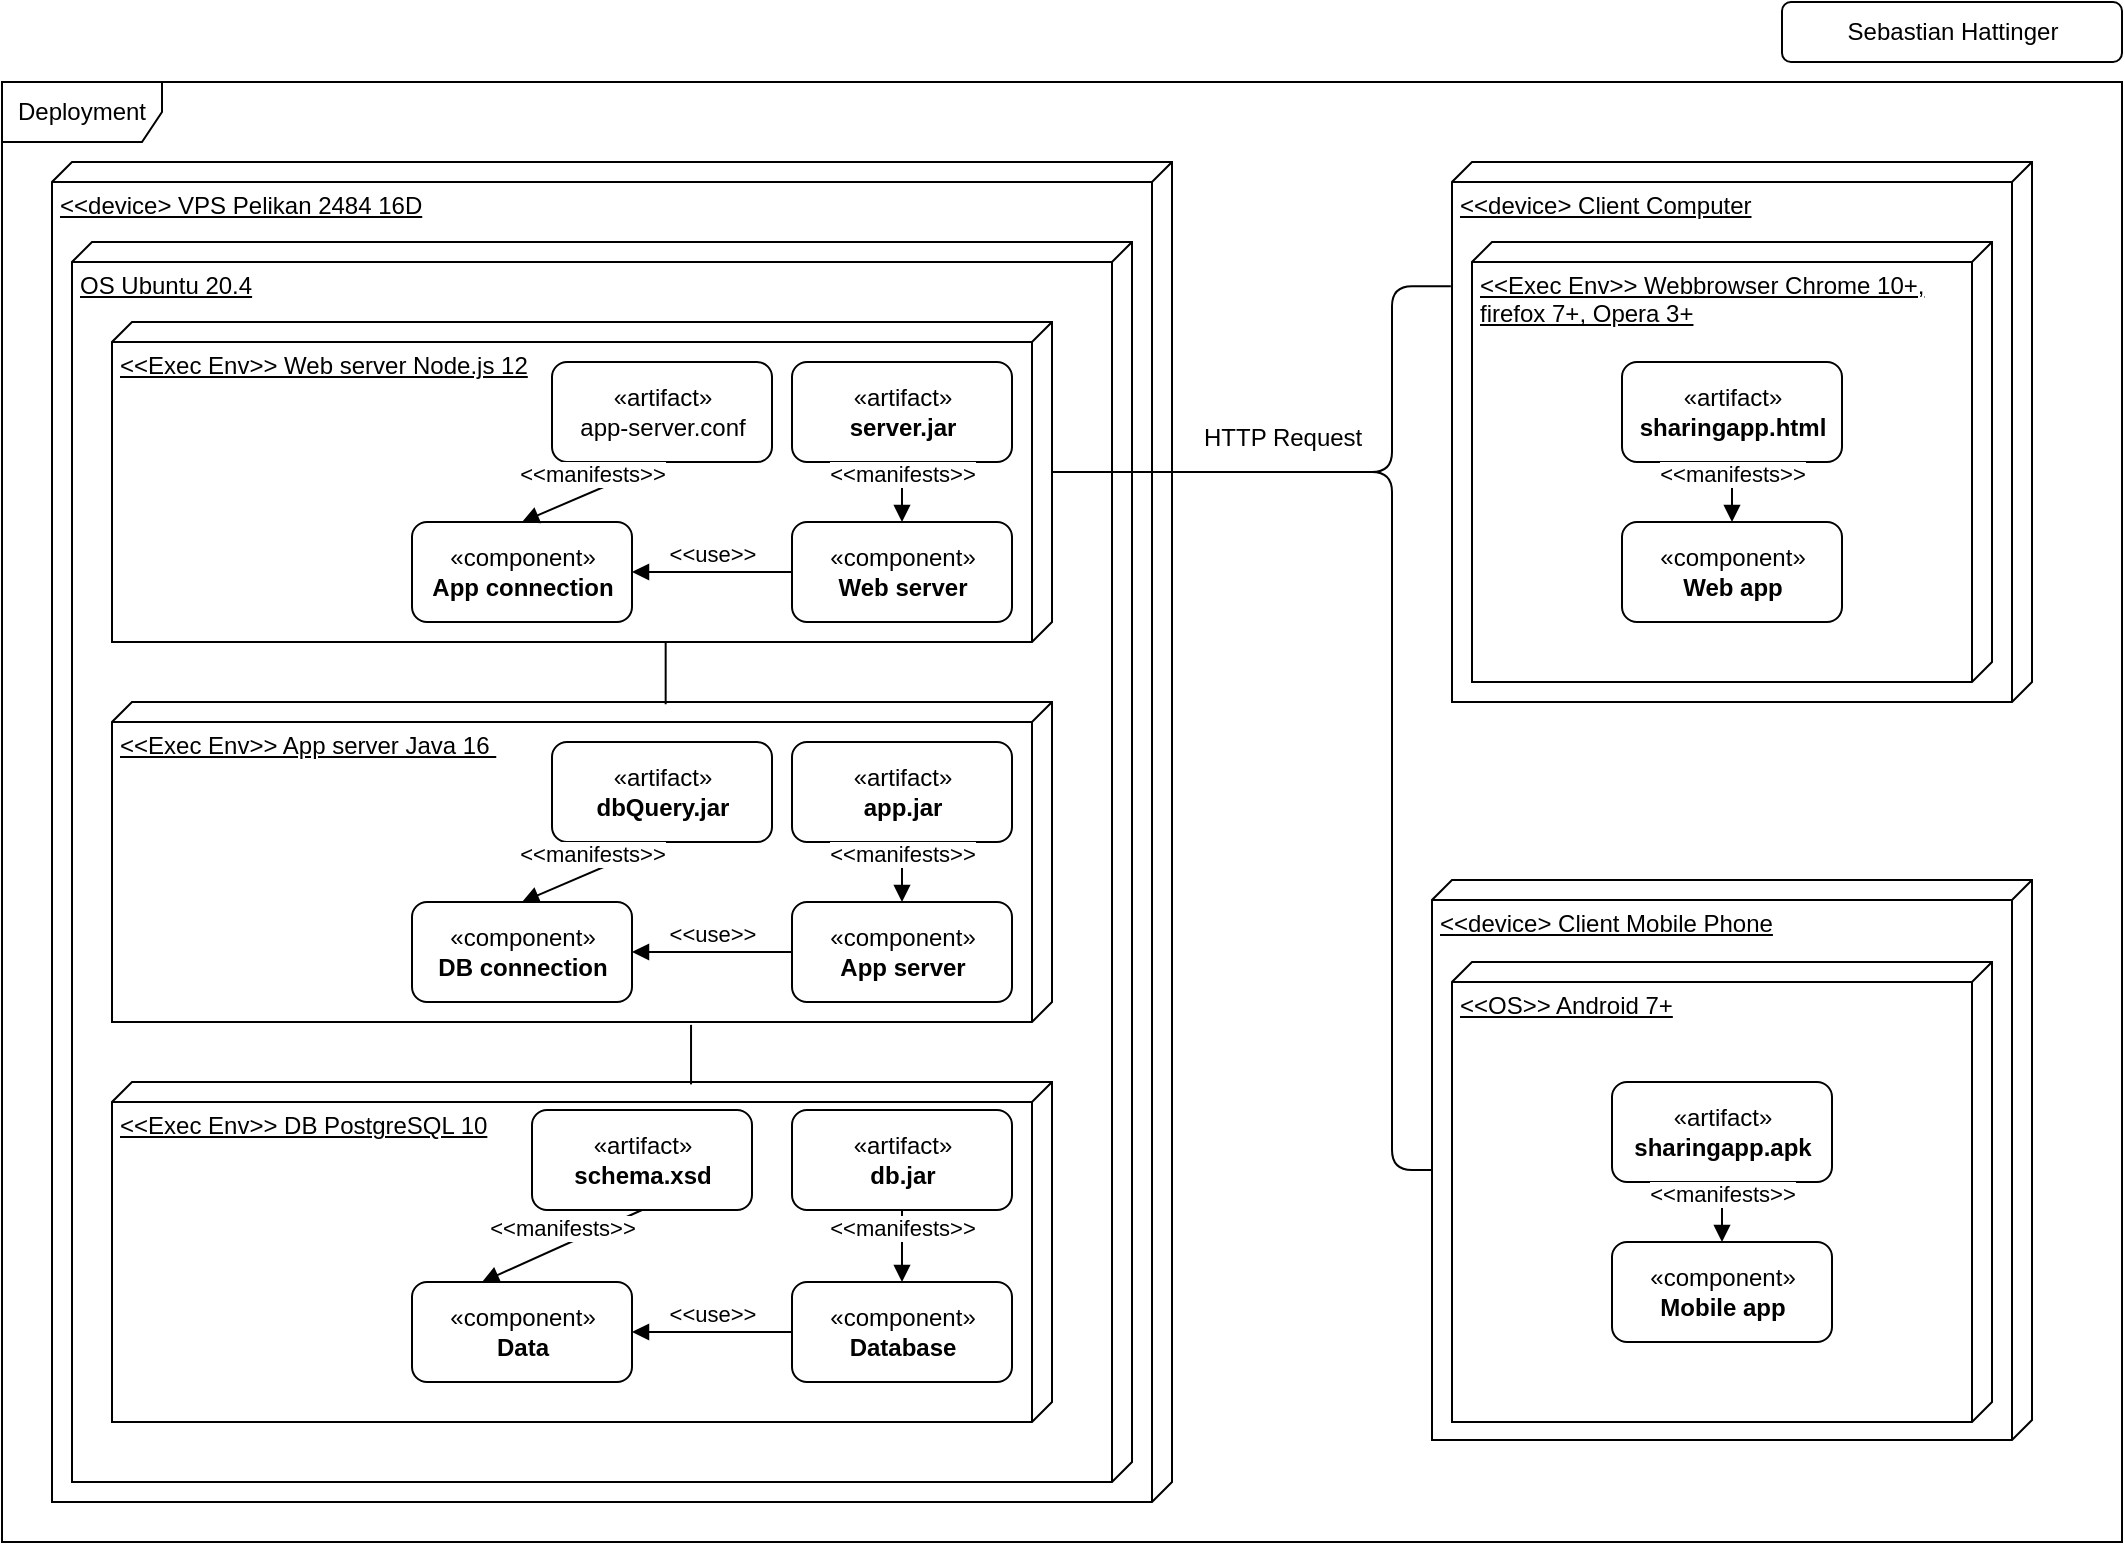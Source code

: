 <mxfile version="13.8.0" type="device"><diagram id="3_Gl6CbnhqQEzIrwwSp0" name="Page-1"><mxGraphModel dx="1299" dy="776" grid="1" gridSize="10" guides="1" tooltips="1" connect="1" arrows="1" fold="1" page="1" pageScale="1" pageWidth="1169" pageHeight="827" math="0" shadow="0"><root><mxCell id="0"/><mxCell id="1" parent="0"/><mxCell id="FBlJGsL_p7n6wCDWIkSY-2" value="Deployment" style="shape=umlFrame;whiteSpace=wrap;html=1;width=80;height=30;" vertex="1" parent="1"><mxGeometry x="55" y="50" width="1060" height="730" as="geometry"/></mxCell><mxCell id="FBlJGsL_p7n6wCDWIkSY-1" value="&amp;lt;&amp;lt;device&amp;gt; VPS Pelikan 2484 16D" style="verticalAlign=top;align=left;spacingTop=8;spacingLeft=2;spacingRight=12;shape=cube;size=10;direction=south;fontStyle=4;html=1;" vertex="1" parent="1"><mxGeometry x="80" y="90" width="560" height="670" as="geometry"/></mxCell><mxCell id="FBlJGsL_p7n6wCDWIkSY-3" value="&amp;lt;&amp;lt;device&amp;gt; Client Computer" style="verticalAlign=top;align=left;spacingTop=8;spacingLeft=2;spacingRight=12;shape=cube;size=10;direction=south;fontStyle=4;html=1;" vertex="1" parent="1"><mxGeometry x="780" y="90" width="290" height="270" as="geometry"/></mxCell><mxCell id="FBlJGsL_p7n6wCDWIkSY-4" value="&amp;lt;&amp;lt;device&amp;gt; Client Mobile Phone" style="verticalAlign=top;align=left;spacingTop=8;spacingLeft=2;spacingRight=12;shape=cube;size=10;direction=south;fontStyle=4;html=1;" vertex="1" parent="1"><mxGeometry x="770" y="449" width="300" height="280" as="geometry"/></mxCell><mxCell id="FBlJGsL_p7n6wCDWIkSY-8" value="OS Ubuntu 20.4" style="verticalAlign=top;align=left;spacingTop=8;spacingLeft=2;spacingRight=12;shape=cube;size=10;direction=south;fontStyle=4;html=1;" vertex="1" parent="1"><mxGeometry x="90" y="130" width="530" height="620" as="geometry"/></mxCell><mxCell id="FBlJGsL_p7n6wCDWIkSY-5" value="&amp;lt;&amp;lt;Exec Env&amp;gt;&amp;gt; Web server Node.js 12" style="verticalAlign=top;align=left;spacingTop=8;spacingLeft=2;spacingRight=12;shape=cube;size=10;direction=south;fontStyle=4;html=1;" vertex="1" parent="1"><mxGeometry x="110" y="170" width="470" height="160" as="geometry"/></mxCell><mxCell id="FBlJGsL_p7n6wCDWIkSY-6" value="&amp;lt;&amp;lt;Exec Env&amp;gt;&amp;gt; App server Java 16&amp;nbsp;" style="verticalAlign=top;align=left;spacingTop=8;spacingLeft=2;spacingRight=12;shape=cube;size=10;direction=south;fontStyle=4;html=1;" vertex="1" parent="1"><mxGeometry x="110" y="360" width="470" height="160" as="geometry"/></mxCell><mxCell id="FBlJGsL_p7n6wCDWIkSY-7" value="&amp;lt;&amp;lt;Exec Env&amp;gt;&amp;gt; DB PostgreSQL 10" style="verticalAlign=top;align=left;spacingTop=8;spacingLeft=2;spacingRight=12;shape=cube;size=10;direction=south;fontStyle=4;html=1;" vertex="1" parent="1"><mxGeometry x="110" y="550" width="470" height="170" as="geometry"/></mxCell><mxCell id="FBlJGsL_p7n6wCDWIkSY-9" value="&amp;lt;&amp;lt;Exec Env&amp;gt;&amp;gt; Webbrowser Chrome 10+, &lt;br&gt;firefox 7+, Opera 3+" style="verticalAlign=top;align=left;spacingTop=8;spacingLeft=2;spacingRight=12;shape=cube;size=10;direction=south;fontStyle=4;html=1;" vertex="1" parent="1"><mxGeometry x="790" y="130" width="260" height="220" as="geometry"/></mxCell><mxCell id="FBlJGsL_p7n6wCDWIkSY-10" value="&amp;lt;&amp;lt;OS&amp;gt;&amp;gt; Android 7+" style="verticalAlign=top;align=left;spacingTop=8;spacingLeft=2;spacingRight=12;shape=cube;size=10;direction=south;fontStyle=4;html=1;" vertex="1" parent="1"><mxGeometry x="780" y="490" width="270" height="230" as="geometry"/></mxCell><mxCell id="FBlJGsL_p7n6wCDWIkSY-11" value="«artifact»&lt;br&gt;&lt;b&gt;server.jar&lt;/b&gt;" style="html=1;rounded=1;" vertex="1" parent="1"><mxGeometry x="450" y="190" width="110" height="50" as="geometry"/></mxCell><mxCell id="FBlJGsL_p7n6wCDWIkSY-12" value="«artifact»&lt;br&gt;&lt;b&gt;app.jar&lt;/b&gt;" style="html=1;rounded=1;" vertex="1" parent="1"><mxGeometry x="450" y="380" width="110" height="50" as="geometry"/></mxCell><mxCell id="FBlJGsL_p7n6wCDWIkSY-13" value="«artifact»&lt;br&gt;&lt;b&gt;db.jar&lt;/b&gt;" style="html=1;rounded=1;" vertex="1" parent="1"><mxGeometry x="450" y="564" width="110" height="50" as="geometry"/></mxCell><mxCell id="FBlJGsL_p7n6wCDWIkSY-14" value="«component»&lt;br&gt;&lt;b&gt;Web server&lt;/b&gt;" style="html=1;rounded=1;" vertex="1" parent="1"><mxGeometry x="450" y="270" width="110" height="50" as="geometry"/></mxCell><mxCell id="FBlJGsL_p7n6wCDWIkSY-15" value="«component»&lt;br&gt;&lt;b&gt;App server&lt;/b&gt;" style="html=1;rounded=1;" vertex="1" parent="1"><mxGeometry x="450" y="460" width="110" height="50" as="geometry"/></mxCell><mxCell id="FBlJGsL_p7n6wCDWIkSY-16" value="«component»&lt;br&gt;&lt;b&gt;Database&lt;/b&gt;" style="html=1;rounded=1;" vertex="1" parent="1"><mxGeometry x="450" y="650" width="110" height="50" as="geometry"/></mxCell><mxCell id="FBlJGsL_p7n6wCDWIkSY-23" value="&amp;lt;&amp;lt;manifests&amp;gt;&amp;gt;" style="html=1;verticalAlign=bottom;endArrow=block;exitX=0.5;exitY=1;exitDx=0;exitDy=0;entryX=0.5;entryY=0;entryDx=0;entryDy=0;" edge="1" parent="1" source="FBlJGsL_p7n6wCDWIkSY-13" target="FBlJGsL_p7n6wCDWIkSY-16"><mxGeometry width="80" relative="1" as="geometry"><mxPoint x="670" y="400" as="sourcePoint"/><mxPoint x="750" y="400" as="targetPoint"/></mxGeometry></mxCell><mxCell id="FBlJGsL_p7n6wCDWIkSY-24" value="&amp;lt;&amp;lt;manifests&amp;gt;&amp;gt;" style="html=1;verticalAlign=bottom;endArrow=block;exitX=0.5;exitY=1;exitDx=0;exitDy=0;entryX=0.5;entryY=0;entryDx=0;entryDy=0;" edge="1" parent="1" source="FBlJGsL_p7n6wCDWIkSY-11" target="FBlJGsL_p7n6wCDWIkSY-14"><mxGeometry width="80" relative="1" as="geometry"><mxPoint x="680" y="410" as="sourcePoint"/><mxPoint x="760" y="410" as="targetPoint"/></mxGeometry></mxCell><mxCell id="FBlJGsL_p7n6wCDWIkSY-25" value="&amp;lt;&amp;lt;manifests&amp;gt;&amp;gt;" style="html=1;verticalAlign=bottom;endArrow=block;entryX=0.5;entryY=0;entryDx=0;entryDy=0;exitX=0.5;exitY=1;exitDx=0;exitDy=0;" edge="1" parent="1" source="FBlJGsL_p7n6wCDWIkSY-12" target="FBlJGsL_p7n6wCDWIkSY-15"><mxGeometry width="80" relative="1" as="geometry"><mxPoint x="350" y="414" as="sourcePoint"/><mxPoint x="430" y="414" as="targetPoint"/><mxPoint as="offset"/></mxGeometry></mxCell><mxCell id="FBlJGsL_p7n6wCDWIkSY-32" value="" style="endArrow=none;html=1;edgeStyle=orthogonalEdgeStyle;exitX=1.009;exitY=0.384;exitDx=0;exitDy=0;exitPerimeter=0;entryX=0.007;entryY=0.384;entryDx=0;entryDy=0;entryPerimeter=0;" edge="1" parent="1" source="FBlJGsL_p7n6wCDWIkSY-6" target="FBlJGsL_p7n6wCDWIkSY-7"><mxGeometry relative="1" as="geometry"><mxPoint x="680" y="390" as="sourcePoint"/><mxPoint x="840" y="390" as="targetPoint"/></mxGeometry></mxCell><mxCell id="FBlJGsL_p7n6wCDWIkSY-35" value="" style="endArrow=none;html=1;edgeStyle=orthogonalEdgeStyle;exitX=0.998;exitY=0.411;exitDx=0;exitDy=0;exitPerimeter=0;entryX=0.007;entryY=0.411;entryDx=0;entryDy=0;entryPerimeter=0;" edge="1" parent="1" source="FBlJGsL_p7n6wCDWIkSY-5" target="FBlJGsL_p7n6wCDWIkSY-6"><mxGeometry relative="1" as="geometry"><mxPoint x="690" y="400" as="sourcePoint"/><mxPoint x="850" y="400" as="targetPoint"/></mxGeometry></mxCell><mxCell id="FBlJGsL_p7n6wCDWIkSY-41" value="«artifact»&lt;br&gt;&lt;b&gt;dbQuery.jar&lt;/b&gt;" style="html=1;rounded=1;" vertex="1" parent="1"><mxGeometry x="330" y="380" width="110" height="50" as="geometry"/></mxCell><mxCell id="FBlJGsL_p7n6wCDWIkSY-42" value="«artifact»&lt;br&gt;&lt;span style=&quot;text-align: left&quot;&gt;app-server.conf&lt;/span&gt;" style="html=1;rounded=1;" vertex="1" parent="1"><mxGeometry x="330" y="190" width="110" height="50" as="geometry"/></mxCell><mxCell id="FBlJGsL_p7n6wCDWIkSY-45" value="«artifact»&lt;br&gt;&lt;b&gt;schema.xsd&lt;/b&gt;" style="html=1;rounded=1;" vertex="1" parent="1"><mxGeometry x="320" y="564" width="110" height="50" as="geometry"/></mxCell><mxCell id="FBlJGsL_p7n6wCDWIkSY-46" value="«component»&lt;br&gt;&lt;b&gt;App connection&lt;/b&gt;" style="html=1;rounded=1;" vertex="1" parent="1"><mxGeometry x="260" y="270" width="110" height="50" as="geometry"/></mxCell><mxCell id="FBlJGsL_p7n6wCDWIkSY-47" value="&amp;lt;&amp;lt;manifests&amp;gt;&amp;gt;" style="html=1;verticalAlign=bottom;endArrow=block;exitX=0.5;exitY=1;exitDx=0;exitDy=0;entryX=0.5;entryY=0;entryDx=0;entryDy=0;" edge="1" parent="1" source="FBlJGsL_p7n6wCDWIkSY-42" target="FBlJGsL_p7n6wCDWIkSY-46"><mxGeometry width="80" relative="1" as="geometry"><mxPoint x="515" y="250" as="sourcePoint"/><mxPoint x="515" y="280" as="targetPoint"/></mxGeometry></mxCell><mxCell id="FBlJGsL_p7n6wCDWIkSY-48" value="&amp;lt;&amp;lt;manifests&amp;gt;&amp;gt;" style="html=1;verticalAlign=bottom;endArrow=block;exitX=0.5;exitY=1;exitDx=0;exitDy=0;entryX=0.5;entryY=0;entryDx=0;entryDy=0;" edge="1" parent="1" source="FBlJGsL_p7n6wCDWIkSY-41" target="FBlJGsL_p7n6wCDWIkSY-49"><mxGeometry width="80" relative="1" as="geometry"><mxPoint x="525" y="260" as="sourcePoint"/><mxPoint x="525" y="290" as="targetPoint"/></mxGeometry></mxCell><mxCell id="FBlJGsL_p7n6wCDWIkSY-49" value="«component»&lt;br&gt;&lt;b&gt;DB connection&lt;/b&gt;" style="html=1;rounded=1;" vertex="1" parent="1"><mxGeometry x="260" y="460" width="110" height="50" as="geometry"/></mxCell><mxCell id="FBlJGsL_p7n6wCDWIkSY-50" value="«component»&lt;br&gt;&lt;b&gt;Data&lt;/b&gt;" style="html=1;rounded=1;" vertex="1" parent="1"><mxGeometry x="260" y="650" width="110" height="50" as="geometry"/></mxCell><mxCell id="FBlJGsL_p7n6wCDWIkSY-51" value="&amp;lt;&amp;lt;manifests&amp;gt;&amp;gt;" style="html=1;verticalAlign=bottom;endArrow=block;exitX=0.5;exitY=1;exitDx=0;exitDy=0;" edge="1" parent="1" source="FBlJGsL_p7n6wCDWIkSY-45"><mxGeometry width="80" relative="1" as="geometry"><mxPoint x="515" y="624" as="sourcePoint"/><mxPoint x="295" y="650" as="targetPoint"/></mxGeometry></mxCell><mxCell id="FBlJGsL_p7n6wCDWIkSY-53" value="&amp;lt;&amp;lt;use&amp;gt;&amp;gt;" style="html=1;verticalAlign=bottom;endArrow=block;exitX=0;exitY=0.5;exitDx=0;exitDy=0;entryX=1;entryY=0.5;entryDx=0;entryDy=0;" edge="1" parent="1" source="FBlJGsL_p7n6wCDWIkSY-15" target="FBlJGsL_p7n6wCDWIkSY-49"><mxGeometry width="80" relative="1" as="geometry"><mxPoint x="395" y="440" as="sourcePoint"/><mxPoint x="325" y="470" as="targetPoint"/></mxGeometry></mxCell><mxCell id="FBlJGsL_p7n6wCDWIkSY-54" value="&amp;lt;&amp;lt;use&amp;gt;&amp;gt;" style="html=1;verticalAlign=bottom;endArrow=block;exitX=0;exitY=0.5;exitDx=0;exitDy=0;entryX=1;entryY=0.5;entryDx=0;entryDy=0;" edge="1" parent="1" source="FBlJGsL_p7n6wCDWIkSY-14" target="FBlJGsL_p7n6wCDWIkSY-46"><mxGeometry width="80" relative="1" as="geometry"><mxPoint x="405" y="450" as="sourcePoint"/><mxPoint x="335" y="480" as="targetPoint"/></mxGeometry></mxCell><mxCell id="FBlJGsL_p7n6wCDWIkSY-55" value="&amp;lt;&amp;lt;use&amp;gt;&amp;gt;" style="html=1;verticalAlign=bottom;endArrow=block;exitX=0;exitY=0.5;exitDx=0;exitDy=0;entryX=1;entryY=0.5;entryDx=0;entryDy=0;" edge="1" parent="1" source="FBlJGsL_p7n6wCDWIkSY-16" target="FBlJGsL_p7n6wCDWIkSY-50"><mxGeometry width="80" relative="1" as="geometry"><mxPoint x="415" y="460" as="sourcePoint"/><mxPoint x="345" y="490" as="targetPoint"/></mxGeometry></mxCell><mxCell id="FBlJGsL_p7n6wCDWIkSY-57" value="" style="endArrow=none;html=1;edgeStyle=orthogonalEdgeStyle;exitX=0;exitY=0;exitDx=75;exitDy=0;exitPerimeter=0;entryX=0;entryY=0;entryDx=145;entryDy=300;entryPerimeter=0;" edge="1" parent="1" source="FBlJGsL_p7n6wCDWIkSY-5" target="FBlJGsL_p7n6wCDWIkSY-4"><mxGeometry relative="1" as="geometry"><mxPoint x="396.83" y="339.68" as="sourcePoint"/><mxPoint x="396.83" y="371.12" as="targetPoint"/><Array as="points"><mxPoint x="750" y="245"/><mxPoint x="750" y="594"/></Array></mxGeometry></mxCell><mxCell id="FBlJGsL_p7n6wCDWIkSY-58" value="" style="endArrow=none;html=1;edgeStyle=orthogonalEdgeStyle;exitX=0.23;exitY=1.002;exitDx=0;exitDy=0;exitPerimeter=0;entryX=0;entryY=0;entryDx=75;entryDy=0;entryPerimeter=0;" edge="1" parent="1" source="FBlJGsL_p7n6wCDWIkSY-3" target="FBlJGsL_p7n6wCDWIkSY-5"><mxGeometry relative="1" as="geometry"><mxPoint x="406.83" y="349.68" as="sourcePoint"/><mxPoint x="680" y="300" as="targetPoint"/><Array as="points"><mxPoint x="750" y="152"/><mxPoint x="750" y="245"/></Array></mxGeometry></mxCell><mxCell id="FBlJGsL_p7n6wCDWIkSY-59" value="HTTP Request" style="text;strokeColor=none;fillColor=none;align=left;verticalAlign=top;spacingLeft=4;spacingRight=4;overflow=hidden;rotatable=0;points=[[0,0.5],[1,0.5]];portConstraint=eastwest;rounded=1;" vertex="1" parent="1"><mxGeometry x="650" y="214" width="90" height="26" as="geometry"/></mxCell><mxCell id="FBlJGsL_p7n6wCDWIkSY-61" value="«artifact»&lt;br&gt;&lt;b&gt;sharingapp.html&lt;/b&gt;" style="html=1;rounded=1;" vertex="1" parent="1"><mxGeometry x="865" y="190" width="110" height="50" as="geometry"/></mxCell><mxCell id="FBlJGsL_p7n6wCDWIkSY-62" value="«component»&lt;br&gt;&lt;b&gt;Web app&lt;/b&gt;" style="html=1;rounded=1;" vertex="1" parent="1"><mxGeometry x="865" y="270" width="110" height="50" as="geometry"/></mxCell><mxCell id="FBlJGsL_p7n6wCDWIkSY-63" value="&amp;lt;&amp;lt;manifests&amp;gt;&amp;gt;" style="html=1;verticalAlign=bottom;endArrow=block;exitX=0.5;exitY=1;exitDx=0;exitDy=0;entryX=0.5;entryY=0;entryDx=0;entryDy=0;" edge="1" parent="1" source="FBlJGsL_p7n6wCDWIkSY-61" target="FBlJGsL_p7n6wCDWIkSY-62"><mxGeometry width="80" relative="1" as="geometry"><mxPoint x="1095" y="410" as="sourcePoint"/><mxPoint x="1175" y="410" as="targetPoint"/></mxGeometry></mxCell><mxCell id="FBlJGsL_p7n6wCDWIkSY-64" value="«artifact»&lt;br&gt;&lt;b&gt;sharingapp.apk&lt;/b&gt;" style="html=1;rounded=1;" vertex="1" parent="1"><mxGeometry x="860" y="550" width="110" height="50" as="geometry"/></mxCell><mxCell id="FBlJGsL_p7n6wCDWIkSY-65" value="«component»&lt;br&gt;&lt;b&gt;Mobile app&lt;/b&gt;" style="html=1;rounded=1;" vertex="1" parent="1"><mxGeometry x="860" y="630" width="110" height="50" as="geometry"/></mxCell><mxCell id="FBlJGsL_p7n6wCDWIkSY-66" value="&amp;lt;&amp;lt;manifests&amp;gt;&amp;gt;" style="html=1;verticalAlign=bottom;endArrow=block;exitX=0.5;exitY=1;exitDx=0;exitDy=0;entryX=0.5;entryY=0;entryDx=0;entryDy=0;" edge="1" parent="1" source="FBlJGsL_p7n6wCDWIkSY-64" target="FBlJGsL_p7n6wCDWIkSY-65"><mxGeometry width="80" relative="1" as="geometry"><mxPoint x="1090" y="770" as="sourcePoint"/><mxPoint x="1170" y="770" as="targetPoint"/></mxGeometry></mxCell><mxCell id="FBlJGsL_p7n6wCDWIkSY-67" value="Sebastian Hattinger" style="html=1;rounded=1;gradientColor=none;" vertex="1" parent="1"><mxGeometry x="945" y="10" width="170" height="30" as="geometry"/></mxCell></root></mxGraphModel></diagram></mxfile>